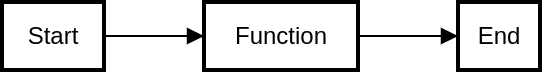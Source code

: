 <mxfile version="21.6.8" type="github">
  <diagram name="第 1 页" id="GzfE-yEDeLufz6VU4njj">
    <mxGraphModel>
      <root>
        <mxCell id="0" />
        <mxCell id="1" parent="0" />
        <mxCell id="2" value="Start" style="whiteSpace=wrap;strokeWidth=2;" vertex="1" parent="1">
          <mxGeometry width="51" height="34" as="geometry" />
        </mxCell>
        <mxCell id="3" value="Function" style="whiteSpace=wrap;strokeWidth=2;" vertex="1" parent="1">
          <mxGeometry x="101" width="77" height="34" as="geometry" />
        </mxCell>
        <mxCell id="4" value="End" style="whiteSpace=wrap;strokeWidth=2;" vertex="1" parent="1">
          <mxGeometry x="228" width="41" height="34" as="geometry" />
        </mxCell>
        <mxCell id="5" value="" style="curved=1;startArrow=none;endArrow=block;exitX=0.993;exitY=0.5;entryX=-0.004;entryY=0.5;" edge="1" parent="1" source="2" target="3">
          <mxGeometry relative="1" as="geometry">
            <Array as="points" />
          </mxGeometry>
        </mxCell>
        <mxCell id="6" value="" style="curved=1;startArrow=none;endArrow=block;exitX=0.999;exitY=0.5;entryX=-0.001;entryY=0.5;" edge="1" parent="1" source="3" target="4">
          <mxGeometry relative="1" as="geometry">
            <Array as="points" />
          </mxGeometry>
        </mxCell>
      </root>
    </mxGraphModel>
  </diagram>
</mxfile>
